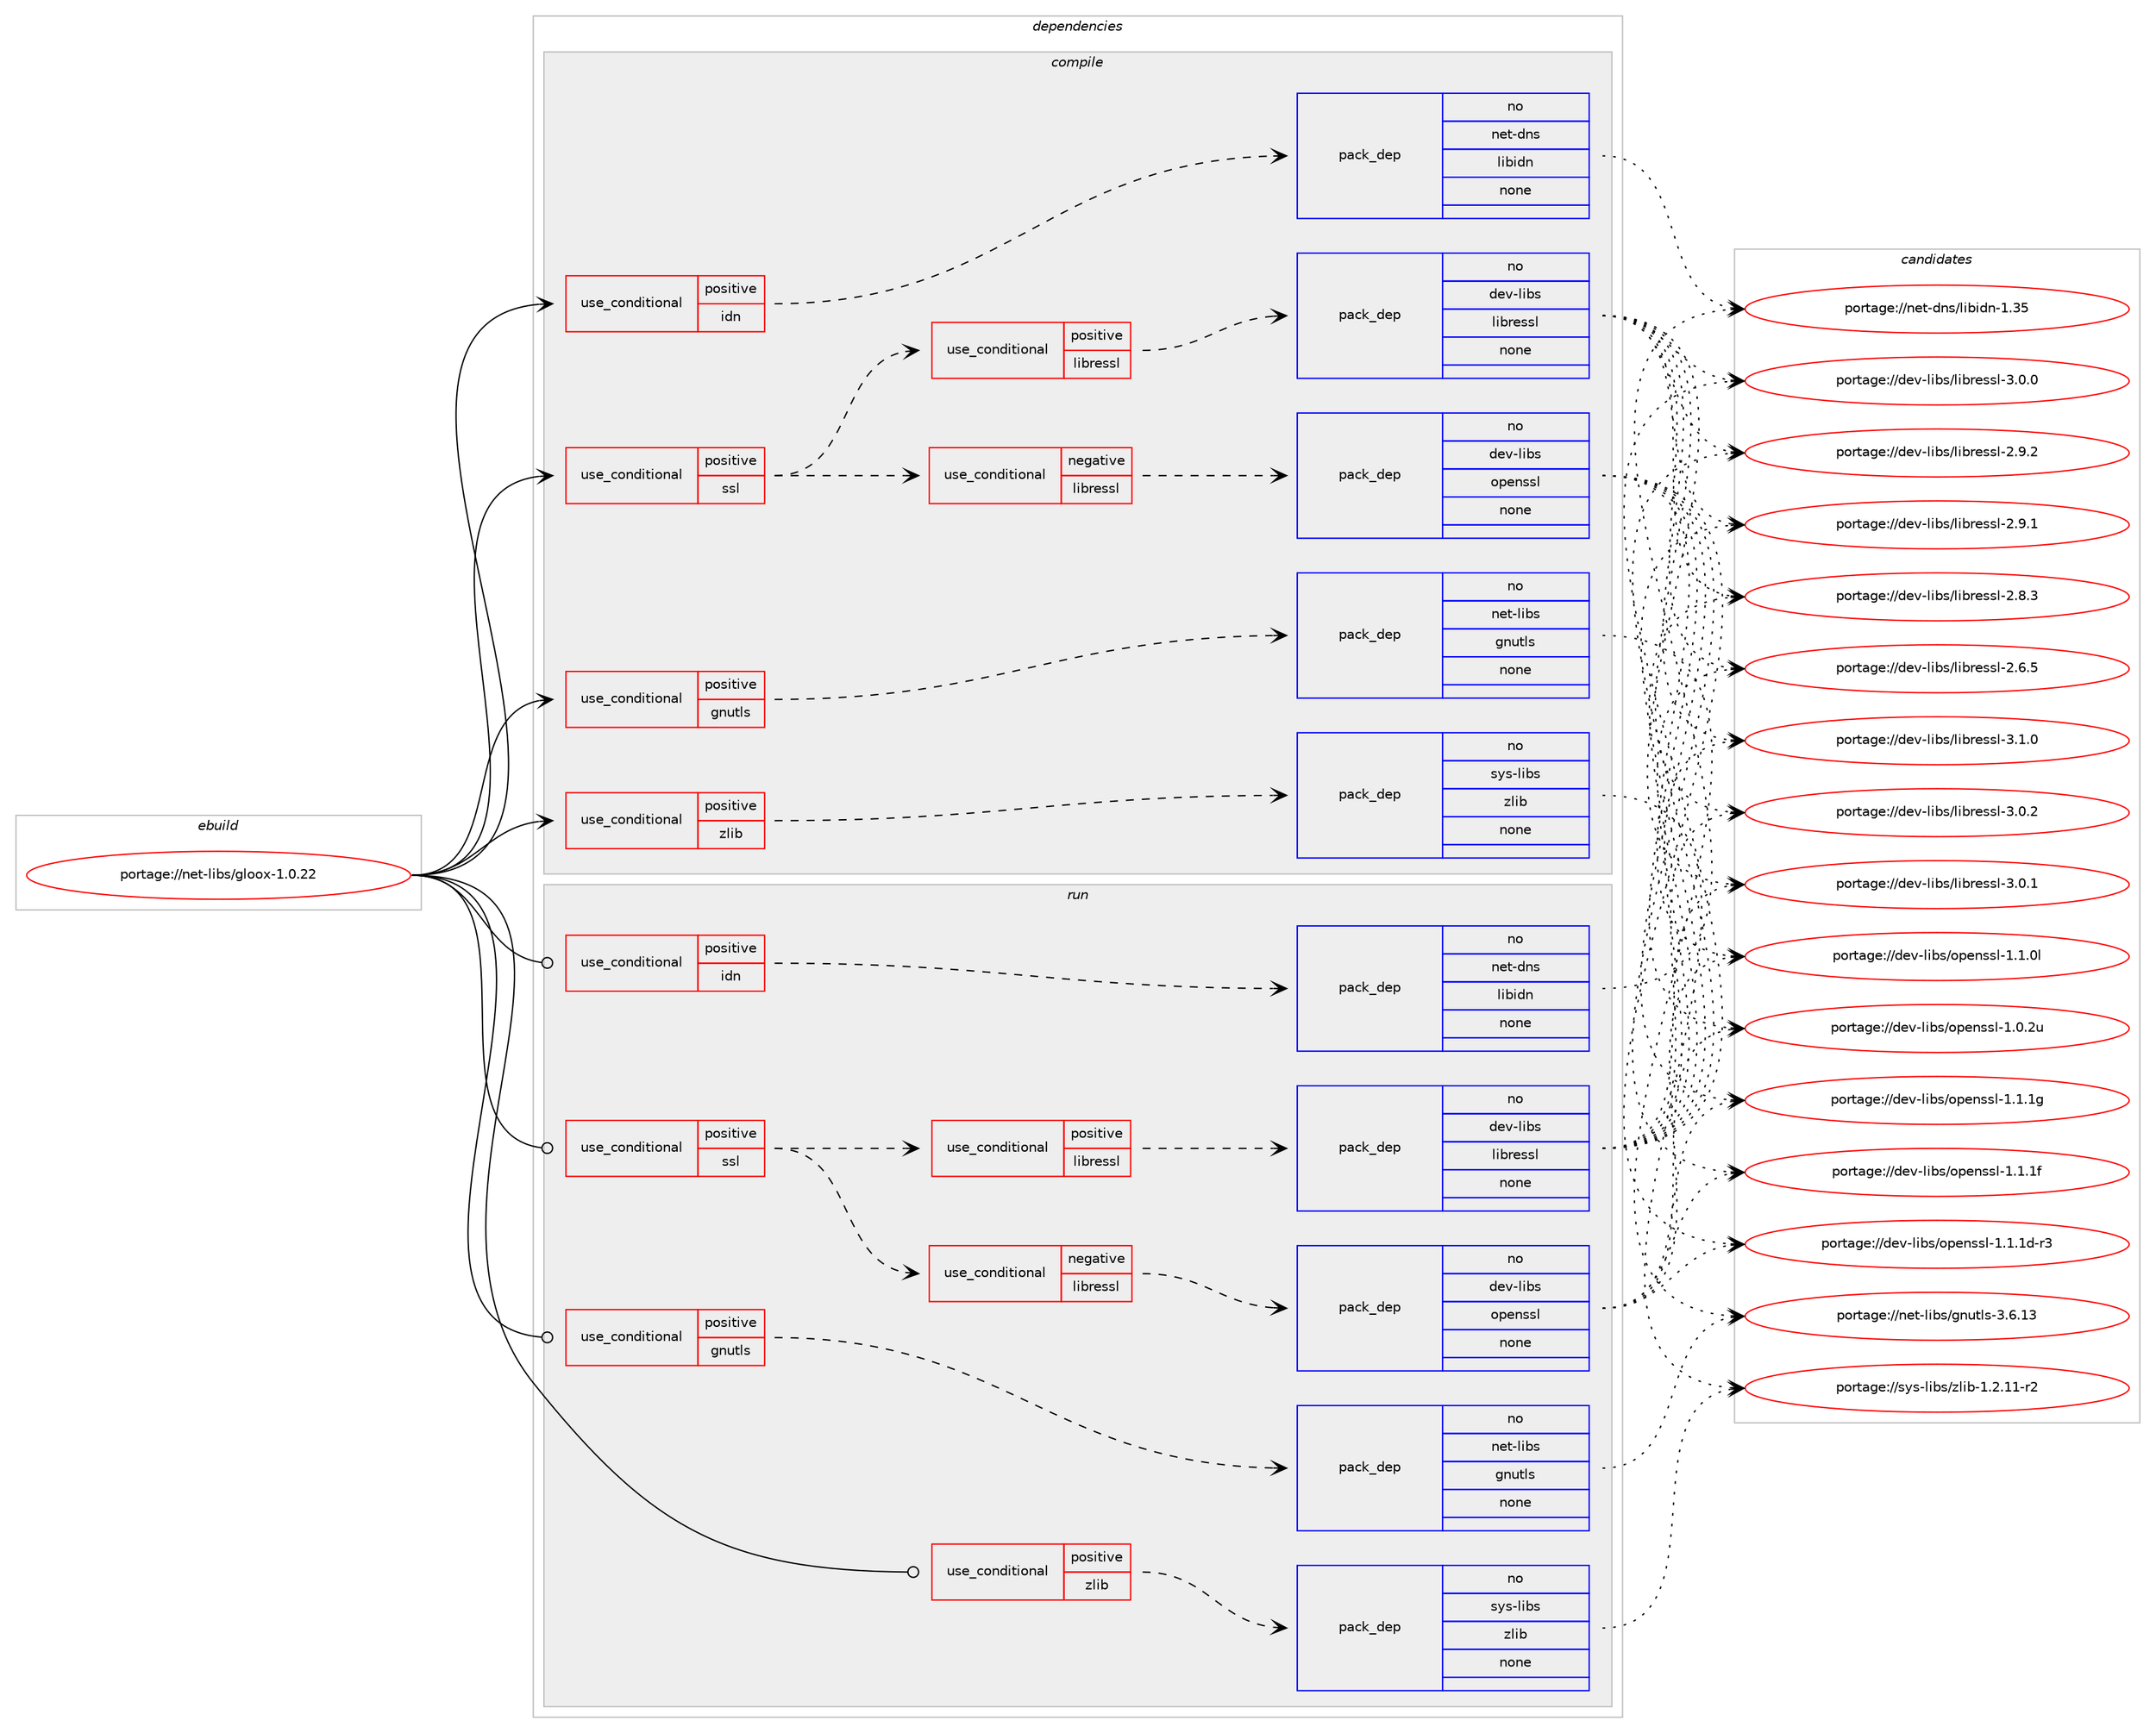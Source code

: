 digraph prolog {

# *************
# Graph options
# *************

newrank=true;
concentrate=true;
compound=true;
graph [rankdir=LR,fontname=Helvetica,fontsize=10,ranksep=1.5];#, ranksep=2.5, nodesep=0.2];
edge  [arrowhead=vee];
node  [fontname=Helvetica,fontsize=10];

# **********
# The ebuild
# **********

subgraph cluster_leftcol {
color=gray;
rank=same;
label=<<i>ebuild</i>>;
id [label="portage://net-libs/gloox-1.0.22", color=red, width=4, href="../net-libs/gloox-1.0.22.svg"];
}

# ****************
# The dependencies
# ****************

subgraph cluster_midcol {
color=gray;
label=<<i>dependencies</i>>;
subgraph cluster_compile {
fillcolor="#eeeeee";
style=filled;
label=<<i>compile</i>>;
subgraph cond1145 {
dependency8105 [label=<<TABLE BORDER="0" CELLBORDER="1" CELLSPACING="0" CELLPADDING="4"><TR><TD ROWSPAN="3" CELLPADDING="10">use_conditional</TD></TR><TR><TD>positive</TD></TR><TR><TD>gnutls</TD></TR></TABLE>>, shape=none, color=red];
subgraph pack6880 {
dependency8106 [label=<<TABLE BORDER="0" CELLBORDER="1" CELLSPACING="0" CELLPADDING="4" WIDTH="220"><TR><TD ROWSPAN="6" CELLPADDING="30">pack_dep</TD></TR><TR><TD WIDTH="110">no</TD></TR><TR><TD>net-libs</TD></TR><TR><TD>gnutls</TD></TR><TR><TD>none</TD></TR><TR><TD></TD></TR></TABLE>>, shape=none, color=blue];
}
dependency8105:e -> dependency8106:w [weight=20,style="dashed",arrowhead="vee"];
}
id:e -> dependency8105:w [weight=20,style="solid",arrowhead="vee"];
subgraph cond1146 {
dependency8107 [label=<<TABLE BORDER="0" CELLBORDER="1" CELLSPACING="0" CELLPADDING="4"><TR><TD ROWSPAN="3" CELLPADDING="10">use_conditional</TD></TR><TR><TD>positive</TD></TR><TR><TD>idn</TD></TR></TABLE>>, shape=none, color=red];
subgraph pack6881 {
dependency8108 [label=<<TABLE BORDER="0" CELLBORDER="1" CELLSPACING="0" CELLPADDING="4" WIDTH="220"><TR><TD ROWSPAN="6" CELLPADDING="30">pack_dep</TD></TR><TR><TD WIDTH="110">no</TD></TR><TR><TD>net-dns</TD></TR><TR><TD>libidn</TD></TR><TR><TD>none</TD></TR><TR><TD></TD></TR></TABLE>>, shape=none, color=blue];
}
dependency8107:e -> dependency8108:w [weight=20,style="dashed",arrowhead="vee"];
}
id:e -> dependency8107:w [weight=20,style="solid",arrowhead="vee"];
subgraph cond1147 {
dependency8109 [label=<<TABLE BORDER="0" CELLBORDER="1" CELLSPACING="0" CELLPADDING="4"><TR><TD ROWSPAN="3" CELLPADDING="10">use_conditional</TD></TR><TR><TD>positive</TD></TR><TR><TD>ssl</TD></TR></TABLE>>, shape=none, color=red];
subgraph cond1148 {
dependency8110 [label=<<TABLE BORDER="0" CELLBORDER="1" CELLSPACING="0" CELLPADDING="4"><TR><TD ROWSPAN="3" CELLPADDING="10">use_conditional</TD></TR><TR><TD>negative</TD></TR><TR><TD>libressl</TD></TR></TABLE>>, shape=none, color=red];
subgraph pack6882 {
dependency8111 [label=<<TABLE BORDER="0" CELLBORDER="1" CELLSPACING="0" CELLPADDING="4" WIDTH="220"><TR><TD ROWSPAN="6" CELLPADDING="30">pack_dep</TD></TR><TR><TD WIDTH="110">no</TD></TR><TR><TD>dev-libs</TD></TR><TR><TD>openssl</TD></TR><TR><TD>none</TD></TR><TR><TD></TD></TR></TABLE>>, shape=none, color=blue];
}
dependency8110:e -> dependency8111:w [weight=20,style="dashed",arrowhead="vee"];
}
dependency8109:e -> dependency8110:w [weight=20,style="dashed",arrowhead="vee"];
subgraph cond1149 {
dependency8112 [label=<<TABLE BORDER="0" CELLBORDER="1" CELLSPACING="0" CELLPADDING="4"><TR><TD ROWSPAN="3" CELLPADDING="10">use_conditional</TD></TR><TR><TD>positive</TD></TR><TR><TD>libressl</TD></TR></TABLE>>, shape=none, color=red];
subgraph pack6883 {
dependency8113 [label=<<TABLE BORDER="0" CELLBORDER="1" CELLSPACING="0" CELLPADDING="4" WIDTH="220"><TR><TD ROWSPAN="6" CELLPADDING="30">pack_dep</TD></TR><TR><TD WIDTH="110">no</TD></TR><TR><TD>dev-libs</TD></TR><TR><TD>libressl</TD></TR><TR><TD>none</TD></TR><TR><TD></TD></TR></TABLE>>, shape=none, color=blue];
}
dependency8112:e -> dependency8113:w [weight=20,style="dashed",arrowhead="vee"];
}
dependency8109:e -> dependency8112:w [weight=20,style="dashed",arrowhead="vee"];
}
id:e -> dependency8109:w [weight=20,style="solid",arrowhead="vee"];
subgraph cond1150 {
dependency8114 [label=<<TABLE BORDER="0" CELLBORDER="1" CELLSPACING="0" CELLPADDING="4"><TR><TD ROWSPAN="3" CELLPADDING="10">use_conditional</TD></TR><TR><TD>positive</TD></TR><TR><TD>zlib</TD></TR></TABLE>>, shape=none, color=red];
subgraph pack6884 {
dependency8115 [label=<<TABLE BORDER="0" CELLBORDER="1" CELLSPACING="0" CELLPADDING="4" WIDTH="220"><TR><TD ROWSPAN="6" CELLPADDING="30">pack_dep</TD></TR><TR><TD WIDTH="110">no</TD></TR><TR><TD>sys-libs</TD></TR><TR><TD>zlib</TD></TR><TR><TD>none</TD></TR><TR><TD></TD></TR></TABLE>>, shape=none, color=blue];
}
dependency8114:e -> dependency8115:w [weight=20,style="dashed",arrowhead="vee"];
}
id:e -> dependency8114:w [weight=20,style="solid",arrowhead="vee"];
}
subgraph cluster_compileandrun {
fillcolor="#eeeeee";
style=filled;
label=<<i>compile and run</i>>;
}
subgraph cluster_run {
fillcolor="#eeeeee";
style=filled;
label=<<i>run</i>>;
subgraph cond1151 {
dependency8116 [label=<<TABLE BORDER="0" CELLBORDER="1" CELLSPACING="0" CELLPADDING="4"><TR><TD ROWSPAN="3" CELLPADDING="10">use_conditional</TD></TR><TR><TD>positive</TD></TR><TR><TD>gnutls</TD></TR></TABLE>>, shape=none, color=red];
subgraph pack6885 {
dependency8117 [label=<<TABLE BORDER="0" CELLBORDER="1" CELLSPACING="0" CELLPADDING="4" WIDTH="220"><TR><TD ROWSPAN="6" CELLPADDING="30">pack_dep</TD></TR><TR><TD WIDTH="110">no</TD></TR><TR><TD>net-libs</TD></TR><TR><TD>gnutls</TD></TR><TR><TD>none</TD></TR><TR><TD></TD></TR></TABLE>>, shape=none, color=blue];
}
dependency8116:e -> dependency8117:w [weight=20,style="dashed",arrowhead="vee"];
}
id:e -> dependency8116:w [weight=20,style="solid",arrowhead="odot"];
subgraph cond1152 {
dependency8118 [label=<<TABLE BORDER="0" CELLBORDER="1" CELLSPACING="0" CELLPADDING="4"><TR><TD ROWSPAN="3" CELLPADDING="10">use_conditional</TD></TR><TR><TD>positive</TD></TR><TR><TD>idn</TD></TR></TABLE>>, shape=none, color=red];
subgraph pack6886 {
dependency8119 [label=<<TABLE BORDER="0" CELLBORDER="1" CELLSPACING="0" CELLPADDING="4" WIDTH="220"><TR><TD ROWSPAN="6" CELLPADDING="30">pack_dep</TD></TR><TR><TD WIDTH="110">no</TD></TR><TR><TD>net-dns</TD></TR><TR><TD>libidn</TD></TR><TR><TD>none</TD></TR><TR><TD></TD></TR></TABLE>>, shape=none, color=blue];
}
dependency8118:e -> dependency8119:w [weight=20,style="dashed",arrowhead="vee"];
}
id:e -> dependency8118:w [weight=20,style="solid",arrowhead="odot"];
subgraph cond1153 {
dependency8120 [label=<<TABLE BORDER="0" CELLBORDER="1" CELLSPACING="0" CELLPADDING="4"><TR><TD ROWSPAN="3" CELLPADDING="10">use_conditional</TD></TR><TR><TD>positive</TD></TR><TR><TD>ssl</TD></TR></TABLE>>, shape=none, color=red];
subgraph cond1154 {
dependency8121 [label=<<TABLE BORDER="0" CELLBORDER="1" CELLSPACING="0" CELLPADDING="4"><TR><TD ROWSPAN="3" CELLPADDING="10">use_conditional</TD></TR><TR><TD>negative</TD></TR><TR><TD>libressl</TD></TR></TABLE>>, shape=none, color=red];
subgraph pack6887 {
dependency8122 [label=<<TABLE BORDER="0" CELLBORDER="1" CELLSPACING="0" CELLPADDING="4" WIDTH="220"><TR><TD ROWSPAN="6" CELLPADDING="30">pack_dep</TD></TR><TR><TD WIDTH="110">no</TD></TR><TR><TD>dev-libs</TD></TR><TR><TD>openssl</TD></TR><TR><TD>none</TD></TR><TR><TD></TD></TR></TABLE>>, shape=none, color=blue];
}
dependency8121:e -> dependency8122:w [weight=20,style="dashed",arrowhead="vee"];
}
dependency8120:e -> dependency8121:w [weight=20,style="dashed",arrowhead="vee"];
subgraph cond1155 {
dependency8123 [label=<<TABLE BORDER="0" CELLBORDER="1" CELLSPACING="0" CELLPADDING="4"><TR><TD ROWSPAN="3" CELLPADDING="10">use_conditional</TD></TR><TR><TD>positive</TD></TR><TR><TD>libressl</TD></TR></TABLE>>, shape=none, color=red];
subgraph pack6888 {
dependency8124 [label=<<TABLE BORDER="0" CELLBORDER="1" CELLSPACING="0" CELLPADDING="4" WIDTH="220"><TR><TD ROWSPAN="6" CELLPADDING="30">pack_dep</TD></TR><TR><TD WIDTH="110">no</TD></TR><TR><TD>dev-libs</TD></TR><TR><TD>libressl</TD></TR><TR><TD>none</TD></TR><TR><TD></TD></TR></TABLE>>, shape=none, color=blue];
}
dependency8123:e -> dependency8124:w [weight=20,style="dashed",arrowhead="vee"];
}
dependency8120:e -> dependency8123:w [weight=20,style="dashed",arrowhead="vee"];
}
id:e -> dependency8120:w [weight=20,style="solid",arrowhead="odot"];
subgraph cond1156 {
dependency8125 [label=<<TABLE BORDER="0" CELLBORDER="1" CELLSPACING="0" CELLPADDING="4"><TR><TD ROWSPAN="3" CELLPADDING="10">use_conditional</TD></TR><TR><TD>positive</TD></TR><TR><TD>zlib</TD></TR></TABLE>>, shape=none, color=red];
subgraph pack6889 {
dependency8126 [label=<<TABLE BORDER="0" CELLBORDER="1" CELLSPACING="0" CELLPADDING="4" WIDTH="220"><TR><TD ROWSPAN="6" CELLPADDING="30">pack_dep</TD></TR><TR><TD WIDTH="110">no</TD></TR><TR><TD>sys-libs</TD></TR><TR><TD>zlib</TD></TR><TR><TD>none</TD></TR><TR><TD></TD></TR></TABLE>>, shape=none, color=blue];
}
dependency8125:e -> dependency8126:w [weight=20,style="dashed",arrowhead="vee"];
}
id:e -> dependency8125:w [weight=20,style="solid",arrowhead="odot"];
}
}

# **************
# The candidates
# **************

subgraph cluster_choices {
rank=same;
color=gray;
label=<<i>candidates</i>>;

subgraph choice6880 {
color=black;
nodesep=1;
choice11010111645108105981154710311011711610811545514654464951 [label="portage://net-libs/gnutls-3.6.13", color=red, width=4,href="../net-libs/gnutls-3.6.13.svg"];
dependency8106:e -> choice11010111645108105981154710311011711610811545514654464951:w [style=dotted,weight="100"];
}
subgraph choice6881 {
color=black;
nodesep=1;
choice1101011164510011011547108105981051001104549465153 [label="portage://net-dns/libidn-1.35", color=red, width=4,href="../net-dns/libidn-1.35.svg"];
dependency8108:e -> choice1101011164510011011547108105981051001104549465153:w [style=dotted,weight="100"];
}
subgraph choice6882 {
color=black;
nodesep=1;
choice100101118451081059811547111112101110115115108454946494649103 [label="portage://dev-libs/openssl-1.1.1g", color=red, width=4,href="../dev-libs/openssl-1.1.1g.svg"];
choice100101118451081059811547111112101110115115108454946494649102 [label="portage://dev-libs/openssl-1.1.1f", color=red, width=4,href="../dev-libs/openssl-1.1.1f.svg"];
choice1001011184510810598115471111121011101151151084549464946491004511451 [label="portage://dev-libs/openssl-1.1.1d-r3", color=red, width=4,href="../dev-libs/openssl-1.1.1d-r3.svg"];
choice100101118451081059811547111112101110115115108454946494648108 [label="portage://dev-libs/openssl-1.1.0l", color=red, width=4,href="../dev-libs/openssl-1.1.0l.svg"];
choice100101118451081059811547111112101110115115108454946484650117 [label="portage://dev-libs/openssl-1.0.2u", color=red, width=4,href="../dev-libs/openssl-1.0.2u.svg"];
dependency8111:e -> choice100101118451081059811547111112101110115115108454946494649103:w [style=dotted,weight="100"];
dependency8111:e -> choice100101118451081059811547111112101110115115108454946494649102:w [style=dotted,weight="100"];
dependency8111:e -> choice1001011184510810598115471111121011101151151084549464946491004511451:w [style=dotted,weight="100"];
dependency8111:e -> choice100101118451081059811547111112101110115115108454946494648108:w [style=dotted,weight="100"];
dependency8111:e -> choice100101118451081059811547111112101110115115108454946484650117:w [style=dotted,weight="100"];
}
subgraph choice6883 {
color=black;
nodesep=1;
choice10010111845108105981154710810598114101115115108455146494648 [label="portage://dev-libs/libressl-3.1.0", color=red, width=4,href="../dev-libs/libressl-3.1.0.svg"];
choice10010111845108105981154710810598114101115115108455146484650 [label="portage://dev-libs/libressl-3.0.2", color=red, width=4,href="../dev-libs/libressl-3.0.2.svg"];
choice10010111845108105981154710810598114101115115108455146484649 [label="portage://dev-libs/libressl-3.0.1", color=red, width=4,href="../dev-libs/libressl-3.0.1.svg"];
choice10010111845108105981154710810598114101115115108455146484648 [label="portage://dev-libs/libressl-3.0.0", color=red, width=4,href="../dev-libs/libressl-3.0.0.svg"];
choice10010111845108105981154710810598114101115115108455046574650 [label="portage://dev-libs/libressl-2.9.2", color=red, width=4,href="../dev-libs/libressl-2.9.2.svg"];
choice10010111845108105981154710810598114101115115108455046574649 [label="portage://dev-libs/libressl-2.9.1", color=red, width=4,href="../dev-libs/libressl-2.9.1.svg"];
choice10010111845108105981154710810598114101115115108455046564651 [label="portage://dev-libs/libressl-2.8.3", color=red, width=4,href="../dev-libs/libressl-2.8.3.svg"];
choice10010111845108105981154710810598114101115115108455046544653 [label="portage://dev-libs/libressl-2.6.5", color=red, width=4,href="../dev-libs/libressl-2.6.5.svg"];
dependency8113:e -> choice10010111845108105981154710810598114101115115108455146494648:w [style=dotted,weight="100"];
dependency8113:e -> choice10010111845108105981154710810598114101115115108455146484650:w [style=dotted,weight="100"];
dependency8113:e -> choice10010111845108105981154710810598114101115115108455146484649:w [style=dotted,weight="100"];
dependency8113:e -> choice10010111845108105981154710810598114101115115108455146484648:w [style=dotted,weight="100"];
dependency8113:e -> choice10010111845108105981154710810598114101115115108455046574650:w [style=dotted,weight="100"];
dependency8113:e -> choice10010111845108105981154710810598114101115115108455046574649:w [style=dotted,weight="100"];
dependency8113:e -> choice10010111845108105981154710810598114101115115108455046564651:w [style=dotted,weight="100"];
dependency8113:e -> choice10010111845108105981154710810598114101115115108455046544653:w [style=dotted,weight="100"];
}
subgraph choice6884 {
color=black;
nodesep=1;
choice11512111545108105981154712210810598454946504649494511450 [label="portage://sys-libs/zlib-1.2.11-r2", color=red, width=4,href="../sys-libs/zlib-1.2.11-r2.svg"];
dependency8115:e -> choice11512111545108105981154712210810598454946504649494511450:w [style=dotted,weight="100"];
}
subgraph choice6885 {
color=black;
nodesep=1;
choice11010111645108105981154710311011711610811545514654464951 [label="portage://net-libs/gnutls-3.6.13", color=red, width=4,href="../net-libs/gnutls-3.6.13.svg"];
dependency8117:e -> choice11010111645108105981154710311011711610811545514654464951:w [style=dotted,weight="100"];
}
subgraph choice6886 {
color=black;
nodesep=1;
choice1101011164510011011547108105981051001104549465153 [label="portage://net-dns/libidn-1.35", color=red, width=4,href="../net-dns/libidn-1.35.svg"];
dependency8119:e -> choice1101011164510011011547108105981051001104549465153:w [style=dotted,weight="100"];
}
subgraph choice6887 {
color=black;
nodesep=1;
choice100101118451081059811547111112101110115115108454946494649103 [label="portage://dev-libs/openssl-1.1.1g", color=red, width=4,href="../dev-libs/openssl-1.1.1g.svg"];
choice100101118451081059811547111112101110115115108454946494649102 [label="portage://dev-libs/openssl-1.1.1f", color=red, width=4,href="../dev-libs/openssl-1.1.1f.svg"];
choice1001011184510810598115471111121011101151151084549464946491004511451 [label="portage://dev-libs/openssl-1.1.1d-r3", color=red, width=4,href="../dev-libs/openssl-1.1.1d-r3.svg"];
choice100101118451081059811547111112101110115115108454946494648108 [label="portage://dev-libs/openssl-1.1.0l", color=red, width=4,href="../dev-libs/openssl-1.1.0l.svg"];
choice100101118451081059811547111112101110115115108454946484650117 [label="portage://dev-libs/openssl-1.0.2u", color=red, width=4,href="../dev-libs/openssl-1.0.2u.svg"];
dependency8122:e -> choice100101118451081059811547111112101110115115108454946494649103:w [style=dotted,weight="100"];
dependency8122:e -> choice100101118451081059811547111112101110115115108454946494649102:w [style=dotted,weight="100"];
dependency8122:e -> choice1001011184510810598115471111121011101151151084549464946491004511451:w [style=dotted,weight="100"];
dependency8122:e -> choice100101118451081059811547111112101110115115108454946494648108:w [style=dotted,weight="100"];
dependency8122:e -> choice100101118451081059811547111112101110115115108454946484650117:w [style=dotted,weight="100"];
}
subgraph choice6888 {
color=black;
nodesep=1;
choice10010111845108105981154710810598114101115115108455146494648 [label="portage://dev-libs/libressl-3.1.0", color=red, width=4,href="../dev-libs/libressl-3.1.0.svg"];
choice10010111845108105981154710810598114101115115108455146484650 [label="portage://dev-libs/libressl-3.0.2", color=red, width=4,href="../dev-libs/libressl-3.0.2.svg"];
choice10010111845108105981154710810598114101115115108455146484649 [label="portage://dev-libs/libressl-3.0.1", color=red, width=4,href="../dev-libs/libressl-3.0.1.svg"];
choice10010111845108105981154710810598114101115115108455146484648 [label="portage://dev-libs/libressl-3.0.0", color=red, width=4,href="../dev-libs/libressl-3.0.0.svg"];
choice10010111845108105981154710810598114101115115108455046574650 [label="portage://dev-libs/libressl-2.9.2", color=red, width=4,href="../dev-libs/libressl-2.9.2.svg"];
choice10010111845108105981154710810598114101115115108455046574649 [label="portage://dev-libs/libressl-2.9.1", color=red, width=4,href="../dev-libs/libressl-2.9.1.svg"];
choice10010111845108105981154710810598114101115115108455046564651 [label="portage://dev-libs/libressl-2.8.3", color=red, width=4,href="../dev-libs/libressl-2.8.3.svg"];
choice10010111845108105981154710810598114101115115108455046544653 [label="portage://dev-libs/libressl-2.6.5", color=red, width=4,href="../dev-libs/libressl-2.6.5.svg"];
dependency8124:e -> choice10010111845108105981154710810598114101115115108455146494648:w [style=dotted,weight="100"];
dependency8124:e -> choice10010111845108105981154710810598114101115115108455146484650:w [style=dotted,weight="100"];
dependency8124:e -> choice10010111845108105981154710810598114101115115108455146484649:w [style=dotted,weight="100"];
dependency8124:e -> choice10010111845108105981154710810598114101115115108455146484648:w [style=dotted,weight="100"];
dependency8124:e -> choice10010111845108105981154710810598114101115115108455046574650:w [style=dotted,weight="100"];
dependency8124:e -> choice10010111845108105981154710810598114101115115108455046574649:w [style=dotted,weight="100"];
dependency8124:e -> choice10010111845108105981154710810598114101115115108455046564651:w [style=dotted,weight="100"];
dependency8124:e -> choice10010111845108105981154710810598114101115115108455046544653:w [style=dotted,weight="100"];
}
subgraph choice6889 {
color=black;
nodesep=1;
choice11512111545108105981154712210810598454946504649494511450 [label="portage://sys-libs/zlib-1.2.11-r2", color=red, width=4,href="../sys-libs/zlib-1.2.11-r2.svg"];
dependency8126:e -> choice11512111545108105981154712210810598454946504649494511450:w [style=dotted,weight="100"];
}
}

}
